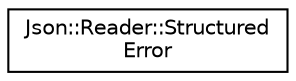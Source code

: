 digraph "类继承关系图"
{
 // LATEX_PDF_SIZE
  edge [fontname="Helvetica",fontsize="10",labelfontname="Helvetica",labelfontsize="10"];
  node [fontname="Helvetica",fontsize="10",shape=record];
  rankdir="LR";
  Node0 [label="Json::Reader::Structured\lError",height=0.2,width=0.4,color="black", fillcolor="white", style="filled",URL="$structJson_1_1Reader_1_1StructuredError.html",tooltip="An error tagged with where in the JSON text it was encountered."];
}
